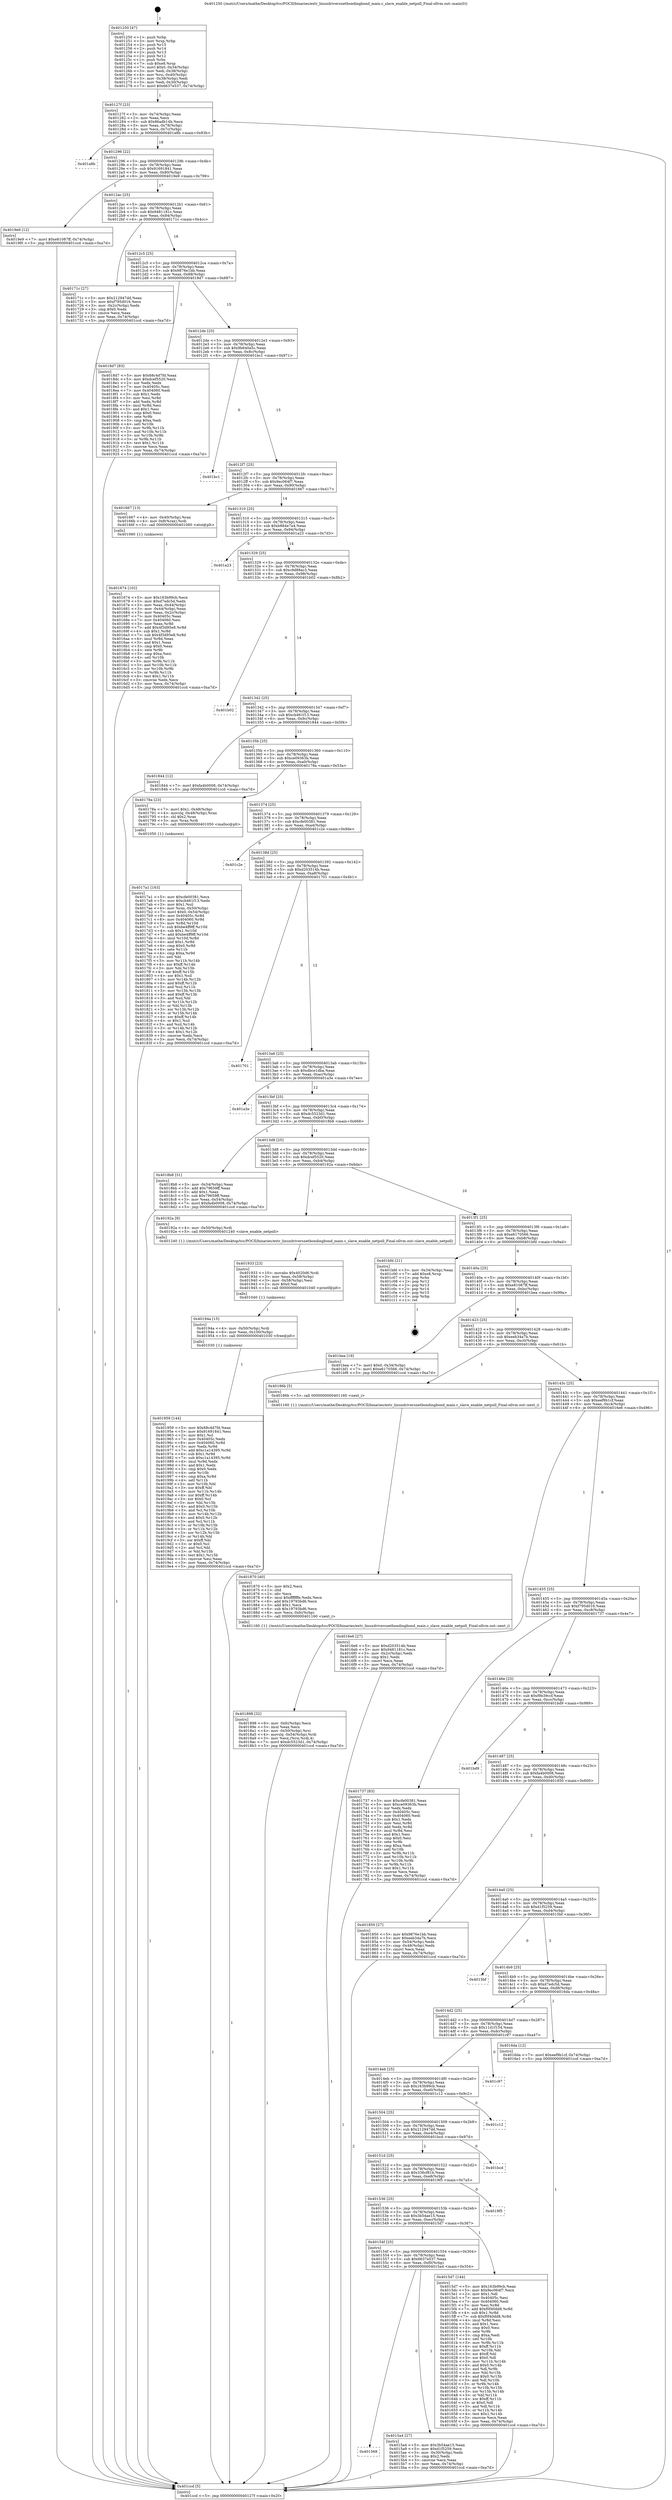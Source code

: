 digraph "0x401250" {
  label = "0x401250 (/mnt/c/Users/mathe/Desktop/tcc/POCII/binaries/extr_linuxdriversnetbondingbond_main.c_slave_enable_netpoll_Final-ollvm.out::main(0))"
  labelloc = "t"
  node[shape=record]

  Entry [label="",width=0.3,height=0.3,shape=circle,fillcolor=black,style=filled]
  "0x40127f" [label="{
     0x40127f [23]\l
     | [instrs]\l
     &nbsp;&nbsp;0x40127f \<+3\>: mov -0x74(%rbp),%eax\l
     &nbsp;&nbsp;0x401282 \<+2\>: mov %eax,%ecx\l
     &nbsp;&nbsp;0x401284 \<+6\>: sub $0x86adb14b,%ecx\l
     &nbsp;&nbsp;0x40128a \<+3\>: mov %eax,-0x78(%rbp)\l
     &nbsp;&nbsp;0x40128d \<+3\>: mov %ecx,-0x7c(%rbp)\l
     &nbsp;&nbsp;0x401290 \<+6\>: je 0000000000401a8b \<main+0x83b\>\l
  }"]
  "0x401a8b" [label="{
     0x401a8b\l
  }", style=dashed]
  "0x401296" [label="{
     0x401296 [22]\l
     | [instrs]\l
     &nbsp;&nbsp;0x401296 \<+5\>: jmp 000000000040129b \<main+0x4b\>\l
     &nbsp;&nbsp;0x40129b \<+3\>: mov -0x78(%rbp),%eax\l
     &nbsp;&nbsp;0x40129e \<+5\>: sub $0x91691841,%eax\l
     &nbsp;&nbsp;0x4012a3 \<+3\>: mov %eax,-0x80(%rbp)\l
     &nbsp;&nbsp;0x4012a6 \<+6\>: je 00000000004019e9 \<main+0x799\>\l
  }"]
  Exit [label="",width=0.3,height=0.3,shape=circle,fillcolor=black,style=filled,peripheries=2]
  "0x4019e9" [label="{
     0x4019e9 [12]\l
     | [instrs]\l
     &nbsp;&nbsp;0x4019e9 \<+7\>: movl $0xe81087ff,-0x74(%rbp)\l
     &nbsp;&nbsp;0x4019f0 \<+5\>: jmp 0000000000401ccd \<main+0xa7d\>\l
  }"]
  "0x4012ac" [label="{
     0x4012ac [25]\l
     | [instrs]\l
     &nbsp;&nbsp;0x4012ac \<+5\>: jmp 00000000004012b1 \<main+0x61\>\l
     &nbsp;&nbsp;0x4012b1 \<+3\>: mov -0x78(%rbp),%eax\l
     &nbsp;&nbsp;0x4012b4 \<+5\>: sub $0x9481181c,%eax\l
     &nbsp;&nbsp;0x4012b9 \<+6\>: mov %eax,-0x84(%rbp)\l
     &nbsp;&nbsp;0x4012bf \<+6\>: je 000000000040171c \<main+0x4cc\>\l
  }"]
  "0x401959" [label="{
     0x401959 [144]\l
     | [instrs]\l
     &nbsp;&nbsp;0x401959 \<+5\>: mov $0x68c4d7fd,%eax\l
     &nbsp;&nbsp;0x40195e \<+5\>: mov $0x91691841,%esi\l
     &nbsp;&nbsp;0x401963 \<+2\>: mov $0x1,%cl\l
     &nbsp;&nbsp;0x401965 \<+7\>: mov 0x40405c,%edx\l
     &nbsp;&nbsp;0x40196c \<+8\>: mov 0x404060,%r8d\l
     &nbsp;&nbsp;0x401974 \<+3\>: mov %edx,%r9d\l
     &nbsp;&nbsp;0x401977 \<+7\>: add $0xc1a14395,%r9d\l
     &nbsp;&nbsp;0x40197e \<+4\>: sub $0x1,%r9d\l
     &nbsp;&nbsp;0x401982 \<+7\>: sub $0xc1a14395,%r9d\l
     &nbsp;&nbsp;0x401989 \<+4\>: imul %r9d,%edx\l
     &nbsp;&nbsp;0x40198d \<+3\>: and $0x1,%edx\l
     &nbsp;&nbsp;0x401990 \<+3\>: cmp $0x0,%edx\l
     &nbsp;&nbsp;0x401993 \<+4\>: sete %r10b\l
     &nbsp;&nbsp;0x401997 \<+4\>: cmp $0xa,%r8d\l
     &nbsp;&nbsp;0x40199b \<+4\>: setl %r11b\l
     &nbsp;&nbsp;0x40199f \<+3\>: mov %r10b,%bl\l
     &nbsp;&nbsp;0x4019a2 \<+3\>: xor $0xff,%bl\l
     &nbsp;&nbsp;0x4019a5 \<+3\>: mov %r11b,%r14b\l
     &nbsp;&nbsp;0x4019a8 \<+4\>: xor $0xff,%r14b\l
     &nbsp;&nbsp;0x4019ac \<+3\>: xor $0x0,%cl\l
     &nbsp;&nbsp;0x4019af \<+3\>: mov %bl,%r15b\l
     &nbsp;&nbsp;0x4019b2 \<+4\>: and $0x0,%r15b\l
     &nbsp;&nbsp;0x4019b6 \<+3\>: and %cl,%r10b\l
     &nbsp;&nbsp;0x4019b9 \<+3\>: mov %r14b,%r12b\l
     &nbsp;&nbsp;0x4019bc \<+4\>: and $0x0,%r12b\l
     &nbsp;&nbsp;0x4019c0 \<+3\>: and %cl,%r11b\l
     &nbsp;&nbsp;0x4019c3 \<+3\>: or %r10b,%r15b\l
     &nbsp;&nbsp;0x4019c6 \<+3\>: or %r11b,%r12b\l
     &nbsp;&nbsp;0x4019c9 \<+3\>: xor %r12b,%r15b\l
     &nbsp;&nbsp;0x4019cc \<+3\>: or %r14b,%bl\l
     &nbsp;&nbsp;0x4019cf \<+3\>: xor $0xff,%bl\l
     &nbsp;&nbsp;0x4019d2 \<+3\>: or $0x0,%cl\l
     &nbsp;&nbsp;0x4019d5 \<+2\>: and %cl,%bl\l
     &nbsp;&nbsp;0x4019d7 \<+3\>: or %bl,%r15b\l
     &nbsp;&nbsp;0x4019da \<+4\>: test $0x1,%r15b\l
     &nbsp;&nbsp;0x4019de \<+3\>: cmovne %esi,%eax\l
     &nbsp;&nbsp;0x4019e1 \<+3\>: mov %eax,-0x74(%rbp)\l
     &nbsp;&nbsp;0x4019e4 \<+5\>: jmp 0000000000401ccd \<main+0xa7d\>\l
  }"]
  "0x40171c" [label="{
     0x40171c [27]\l
     | [instrs]\l
     &nbsp;&nbsp;0x40171c \<+5\>: mov $0x212947dd,%eax\l
     &nbsp;&nbsp;0x401721 \<+5\>: mov $0xf795d016,%ecx\l
     &nbsp;&nbsp;0x401726 \<+3\>: mov -0x2c(%rbp),%edx\l
     &nbsp;&nbsp;0x401729 \<+3\>: cmp $0x0,%edx\l
     &nbsp;&nbsp;0x40172c \<+3\>: cmove %ecx,%eax\l
     &nbsp;&nbsp;0x40172f \<+3\>: mov %eax,-0x74(%rbp)\l
     &nbsp;&nbsp;0x401732 \<+5\>: jmp 0000000000401ccd \<main+0xa7d\>\l
  }"]
  "0x4012c5" [label="{
     0x4012c5 [25]\l
     | [instrs]\l
     &nbsp;&nbsp;0x4012c5 \<+5\>: jmp 00000000004012ca \<main+0x7a\>\l
     &nbsp;&nbsp;0x4012ca \<+3\>: mov -0x78(%rbp),%eax\l
     &nbsp;&nbsp;0x4012cd \<+5\>: sub $0x9876e1bb,%eax\l
     &nbsp;&nbsp;0x4012d2 \<+6\>: mov %eax,-0x88(%rbp)\l
     &nbsp;&nbsp;0x4012d8 \<+6\>: je 00000000004018d7 \<main+0x687\>\l
  }"]
  "0x40194a" [label="{
     0x40194a [15]\l
     | [instrs]\l
     &nbsp;&nbsp;0x40194a \<+4\>: mov -0x50(%rbp),%rdi\l
     &nbsp;&nbsp;0x40194e \<+6\>: mov %eax,-0x100(%rbp)\l
     &nbsp;&nbsp;0x401954 \<+5\>: call 0000000000401030 \<free@plt\>\l
     | [calls]\l
     &nbsp;&nbsp;0x401030 \{1\} (unknown)\l
  }"]
  "0x4018d7" [label="{
     0x4018d7 [83]\l
     | [instrs]\l
     &nbsp;&nbsp;0x4018d7 \<+5\>: mov $0x68c4d7fd,%eax\l
     &nbsp;&nbsp;0x4018dc \<+5\>: mov $0xdcef5520,%ecx\l
     &nbsp;&nbsp;0x4018e1 \<+2\>: xor %edx,%edx\l
     &nbsp;&nbsp;0x4018e3 \<+7\>: mov 0x40405c,%esi\l
     &nbsp;&nbsp;0x4018ea \<+7\>: mov 0x404060,%edi\l
     &nbsp;&nbsp;0x4018f1 \<+3\>: sub $0x1,%edx\l
     &nbsp;&nbsp;0x4018f4 \<+3\>: mov %esi,%r8d\l
     &nbsp;&nbsp;0x4018f7 \<+3\>: add %edx,%r8d\l
     &nbsp;&nbsp;0x4018fa \<+4\>: imul %r8d,%esi\l
     &nbsp;&nbsp;0x4018fe \<+3\>: and $0x1,%esi\l
     &nbsp;&nbsp;0x401901 \<+3\>: cmp $0x0,%esi\l
     &nbsp;&nbsp;0x401904 \<+4\>: sete %r9b\l
     &nbsp;&nbsp;0x401908 \<+3\>: cmp $0xa,%edi\l
     &nbsp;&nbsp;0x40190b \<+4\>: setl %r10b\l
     &nbsp;&nbsp;0x40190f \<+3\>: mov %r9b,%r11b\l
     &nbsp;&nbsp;0x401912 \<+3\>: and %r10b,%r11b\l
     &nbsp;&nbsp;0x401915 \<+3\>: xor %r10b,%r9b\l
     &nbsp;&nbsp;0x401918 \<+3\>: or %r9b,%r11b\l
     &nbsp;&nbsp;0x40191b \<+4\>: test $0x1,%r11b\l
     &nbsp;&nbsp;0x40191f \<+3\>: cmovne %ecx,%eax\l
     &nbsp;&nbsp;0x401922 \<+3\>: mov %eax,-0x74(%rbp)\l
     &nbsp;&nbsp;0x401925 \<+5\>: jmp 0000000000401ccd \<main+0xa7d\>\l
  }"]
  "0x4012de" [label="{
     0x4012de [25]\l
     | [instrs]\l
     &nbsp;&nbsp;0x4012de \<+5\>: jmp 00000000004012e3 \<main+0x93\>\l
     &nbsp;&nbsp;0x4012e3 \<+3\>: mov -0x78(%rbp),%eax\l
     &nbsp;&nbsp;0x4012e6 \<+5\>: sub $0x9b640a5c,%eax\l
     &nbsp;&nbsp;0x4012eb \<+6\>: mov %eax,-0x8c(%rbp)\l
     &nbsp;&nbsp;0x4012f1 \<+6\>: je 0000000000401bc1 \<main+0x971\>\l
  }"]
  "0x401933" [label="{
     0x401933 [23]\l
     | [instrs]\l
     &nbsp;&nbsp;0x401933 \<+10\>: movabs $0x4020d6,%rdi\l
     &nbsp;&nbsp;0x40193d \<+3\>: mov %eax,-0x58(%rbp)\l
     &nbsp;&nbsp;0x401940 \<+3\>: mov -0x58(%rbp),%esi\l
     &nbsp;&nbsp;0x401943 \<+2\>: mov $0x0,%al\l
     &nbsp;&nbsp;0x401945 \<+5\>: call 0000000000401040 \<printf@plt\>\l
     | [calls]\l
     &nbsp;&nbsp;0x401040 \{1\} (unknown)\l
  }"]
  "0x401bc1" [label="{
     0x401bc1\l
  }", style=dashed]
  "0x4012f7" [label="{
     0x4012f7 [25]\l
     | [instrs]\l
     &nbsp;&nbsp;0x4012f7 \<+5\>: jmp 00000000004012fc \<main+0xac\>\l
     &nbsp;&nbsp;0x4012fc \<+3\>: mov -0x78(%rbp),%eax\l
     &nbsp;&nbsp;0x4012ff \<+5\>: sub $0x9ec064f7,%eax\l
     &nbsp;&nbsp;0x401304 \<+6\>: mov %eax,-0x90(%rbp)\l
     &nbsp;&nbsp;0x40130a \<+6\>: je 0000000000401667 \<main+0x417\>\l
  }"]
  "0x401898" [label="{
     0x401898 [32]\l
     | [instrs]\l
     &nbsp;&nbsp;0x401898 \<+6\>: mov -0xfc(%rbp),%ecx\l
     &nbsp;&nbsp;0x40189e \<+3\>: imul %eax,%ecx\l
     &nbsp;&nbsp;0x4018a1 \<+4\>: mov -0x50(%rbp),%rsi\l
     &nbsp;&nbsp;0x4018a5 \<+4\>: movslq -0x54(%rbp),%rdi\l
     &nbsp;&nbsp;0x4018a9 \<+3\>: mov %ecx,(%rsi,%rdi,4)\l
     &nbsp;&nbsp;0x4018ac \<+7\>: movl $0xdc5523d1,-0x74(%rbp)\l
     &nbsp;&nbsp;0x4018b3 \<+5\>: jmp 0000000000401ccd \<main+0xa7d\>\l
  }"]
  "0x401667" [label="{
     0x401667 [13]\l
     | [instrs]\l
     &nbsp;&nbsp;0x401667 \<+4\>: mov -0x40(%rbp),%rax\l
     &nbsp;&nbsp;0x40166b \<+4\>: mov 0x8(%rax),%rdi\l
     &nbsp;&nbsp;0x40166f \<+5\>: call 0000000000401060 \<atoi@plt\>\l
     | [calls]\l
     &nbsp;&nbsp;0x401060 \{1\} (unknown)\l
  }"]
  "0x401310" [label="{
     0x401310 [25]\l
     | [instrs]\l
     &nbsp;&nbsp;0x401310 \<+5\>: jmp 0000000000401315 \<main+0xc5\>\l
     &nbsp;&nbsp;0x401315 \<+3\>: mov -0x78(%rbp),%eax\l
     &nbsp;&nbsp;0x401318 \<+5\>: sub $0xb884e7a4,%eax\l
     &nbsp;&nbsp;0x40131d \<+6\>: mov %eax,-0x94(%rbp)\l
     &nbsp;&nbsp;0x401323 \<+6\>: je 0000000000401a23 \<main+0x7d3\>\l
  }"]
  "0x401870" [label="{
     0x401870 [40]\l
     | [instrs]\l
     &nbsp;&nbsp;0x401870 \<+5\>: mov $0x2,%ecx\l
     &nbsp;&nbsp;0x401875 \<+1\>: cltd\l
     &nbsp;&nbsp;0x401876 \<+2\>: idiv %ecx\l
     &nbsp;&nbsp;0x401878 \<+6\>: imul $0xfffffffe,%edx,%ecx\l
     &nbsp;&nbsp;0x40187e \<+6\>: add $0x19793bd6,%ecx\l
     &nbsp;&nbsp;0x401884 \<+3\>: add $0x1,%ecx\l
     &nbsp;&nbsp;0x401887 \<+6\>: sub $0x19793bd6,%ecx\l
     &nbsp;&nbsp;0x40188d \<+6\>: mov %ecx,-0xfc(%rbp)\l
     &nbsp;&nbsp;0x401893 \<+5\>: call 0000000000401160 \<next_i\>\l
     | [calls]\l
     &nbsp;&nbsp;0x401160 \{1\} (/mnt/c/Users/mathe/Desktop/tcc/POCII/binaries/extr_linuxdriversnetbondingbond_main.c_slave_enable_netpoll_Final-ollvm.out::next_i)\l
  }"]
  "0x401a23" [label="{
     0x401a23\l
  }", style=dashed]
  "0x401329" [label="{
     0x401329 [25]\l
     | [instrs]\l
     &nbsp;&nbsp;0x401329 \<+5\>: jmp 000000000040132e \<main+0xde\>\l
     &nbsp;&nbsp;0x40132e \<+3\>: mov -0x78(%rbp),%eax\l
     &nbsp;&nbsp;0x401331 \<+5\>: sub $0xc9d88ac3,%eax\l
     &nbsp;&nbsp;0x401336 \<+6\>: mov %eax,-0x98(%rbp)\l
     &nbsp;&nbsp;0x40133c \<+6\>: je 0000000000401b02 \<main+0x8b2\>\l
  }"]
  "0x4017a1" [label="{
     0x4017a1 [163]\l
     | [instrs]\l
     &nbsp;&nbsp;0x4017a1 \<+5\>: mov $0xcfe00381,%ecx\l
     &nbsp;&nbsp;0x4017a6 \<+5\>: mov $0xcb461f13,%edx\l
     &nbsp;&nbsp;0x4017ab \<+3\>: mov $0x1,%sil\l
     &nbsp;&nbsp;0x4017ae \<+4\>: mov %rax,-0x50(%rbp)\l
     &nbsp;&nbsp;0x4017b2 \<+7\>: movl $0x0,-0x54(%rbp)\l
     &nbsp;&nbsp;0x4017b9 \<+8\>: mov 0x40405c,%r8d\l
     &nbsp;&nbsp;0x4017c1 \<+8\>: mov 0x404060,%r9d\l
     &nbsp;&nbsp;0x4017c9 \<+3\>: mov %r8d,%r10d\l
     &nbsp;&nbsp;0x4017cc \<+7\>: sub $0xbe4ff9ff,%r10d\l
     &nbsp;&nbsp;0x4017d3 \<+4\>: sub $0x1,%r10d\l
     &nbsp;&nbsp;0x4017d7 \<+7\>: add $0xbe4ff9ff,%r10d\l
     &nbsp;&nbsp;0x4017de \<+4\>: imul %r10d,%r8d\l
     &nbsp;&nbsp;0x4017e2 \<+4\>: and $0x1,%r8d\l
     &nbsp;&nbsp;0x4017e6 \<+4\>: cmp $0x0,%r8d\l
     &nbsp;&nbsp;0x4017ea \<+4\>: sete %r11b\l
     &nbsp;&nbsp;0x4017ee \<+4\>: cmp $0xa,%r9d\l
     &nbsp;&nbsp;0x4017f2 \<+3\>: setl %bl\l
     &nbsp;&nbsp;0x4017f5 \<+3\>: mov %r11b,%r14b\l
     &nbsp;&nbsp;0x4017f8 \<+4\>: xor $0xff,%r14b\l
     &nbsp;&nbsp;0x4017fc \<+3\>: mov %bl,%r15b\l
     &nbsp;&nbsp;0x4017ff \<+4\>: xor $0xff,%r15b\l
     &nbsp;&nbsp;0x401803 \<+4\>: xor $0x1,%sil\l
     &nbsp;&nbsp;0x401807 \<+3\>: mov %r14b,%r12b\l
     &nbsp;&nbsp;0x40180a \<+4\>: and $0xff,%r12b\l
     &nbsp;&nbsp;0x40180e \<+3\>: and %sil,%r11b\l
     &nbsp;&nbsp;0x401811 \<+3\>: mov %r15b,%r13b\l
     &nbsp;&nbsp;0x401814 \<+4\>: and $0xff,%r13b\l
     &nbsp;&nbsp;0x401818 \<+3\>: and %sil,%bl\l
     &nbsp;&nbsp;0x40181b \<+3\>: or %r11b,%r12b\l
     &nbsp;&nbsp;0x40181e \<+3\>: or %bl,%r13b\l
     &nbsp;&nbsp;0x401821 \<+3\>: xor %r13b,%r12b\l
     &nbsp;&nbsp;0x401824 \<+3\>: or %r15b,%r14b\l
     &nbsp;&nbsp;0x401827 \<+4\>: xor $0xff,%r14b\l
     &nbsp;&nbsp;0x40182b \<+4\>: or $0x1,%sil\l
     &nbsp;&nbsp;0x40182f \<+3\>: and %sil,%r14b\l
     &nbsp;&nbsp;0x401832 \<+3\>: or %r14b,%r12b\l
     &nbsp;&nbsp;0x401835 \<+4\>: test $0x1,%r12b\l
     &nbsp;&nbsp;0x401839 \<+3\>: cmovne %edx,%ecx\l
     &nbsp;&nbsp;0x40183c \<+3\>: mov %ecx,-0x74(%rbp)\l
     &nbsp;&nbsp;0x40183f \<+5\>: jmp 0000000000401ccd \<main+0xa7d\>\l
  }"]
  "0x401b02" [label="{
     0x401b02\l
  }", style=dashed]
  "0x401342" [label="{
     0x401342 [25]\l
     | [instrs]\l
     &nbsp;&nbsp;0x401342 \<+5\>: jmp 0000000000401347 \<main+0xf7\>\l
     &nbsp;&nbsp;0x401347 \<+3\>: mov -0x78(%rbp),%eax\l
     &nbsp;&nbsp;0x40134a \<+5\>: sub $0xcb461f13,%eax\l
     &nbsp;&nbsp;0x40134f \<+6\>: mov %eax,-0x9c(%rbp)\l
     &nbsp;&nbsp;0x401355 \<+6\>: je 0000000000401844 \<main+0x5f4\>\l
  }"]
  "0x401674" [label="{
     0x401674 [102]\l
     | [instrs]\l
     &nbsp;&nbsp;0x401674 \<+5\>: mov $0x163b99cb,%ecx\l
     &nbsp;&nbsp;0x401679 \<+5\>: mov $0xd7edc5d,%edx\l
     &nbsp;&nbsp;0x40167e \<+3\>: mov %eax,-0x44(%rbp)\l
     &nbsp;&nbsp;0x401681 \<+3\>: mov -0x44(%rbp),%eax\l
     &nbsp;&nbsp;0x401684 \<+3\>: mov %eax,-0x2c(%rbp)\l
     &nbsp;&nbsp;0x401687 \<+7\>: mov 0x40405c,%eax\l
     &nbsp;&nbsp;0x40168e \<+7\>: mov 0x404060,%esi\l
     &nbsp;&nbsp;0x401695 \<+3\>: mov %eax,%r8d\l
     &nbsp;&nbsp;0x401698 \<+7\>: add $0x4f3d95e8,%r8d\l
     &nbsp;&nbsp;0x40169f \<+4\>: sub $0x1,%r8d\l
     &nbsp;&nbsp;0x4016a3 \<+7\>: sub $0x4f3d95e8,%r8d\l
     &nbsp;&nbsp;0x4016aa \<+4\>: imul %r8d,%eax\l
     &nbsp;&nbsp;0x4016ae \<+3\>: and $0x1,%eax\l
     &nbsp;&nbsp;0x4016b1 \<+3\>: cmp $0x0,%eax\l
     &nbsp;&nbsp;0x4016b4 \<+4\>: sete %r9b\l
     &nbsp;&nbsp;0x4016b8 \<+3\>: cmp $0xa,%esi\l
     &nbsp;&nbsp;0x4016bb \<+4\>: setl %r10b\l
     &nbsp;&nbsp;0x4016bf \<+3\>: mov %r9b,%r11b\l
     &nbsp;&nbsp;0x4016c2 \<+3\>: and %r10b,%r11b\l
     &nbsp;&nbsp;0x4016c5 \<+3\>: xor %r10b,%r9b\l
     &nbsp;&nbsp;0x4016c8 \<+3\>: or %r9b,%r11b\l
     &nbsp;&nbsp;0x4016cb \<+4\>: test $0x1,%r11b\l
     &nbsp;&nbsp;0x4016cf \<+3\>: cmovne %edx,%ecx\l
     &nbsp;&nbsp;0x4016d2 \<+3\>: mov %ecx,-0x74(%rbp)\l
     &nbsp;&nbsp;0x4016d5 \<+5\>: jmp 0000000000401ccd \<main+0xa7d\>\l
  }"]
  "0x401844" [label="{
     0x401844 [12]\l
     | [instrs]\l
     &nbsp;&nbsp;0x401844 \<+7\>: movl $0xfa4b0008,-0x74(%rbp)\l
     &nbsp;&nbsp;0x40184b \<+5\>: jmp 0000000000401ccd \<main+0xa7d\>\l
  }"]
  "0x40135b" [label="{
     0x40135b [25]\l
     | [instrs]\l
     &nbsp;&nbsp;0x40135b \<+5\>: jmp 0000000000401360 \<main+0x110\>\l
     &nbsp;&nbsp;0x401360 \<+3\>: mov -0x78(%rbp),%eax\l
     &nbsp;&nbsp;0x401363 \<+5\>: sub $0xce09363b,%eax\l
     &nbsp;&nbsp;0x401368 \<+6\>: mov %eax,-0xa0(%rbp)\l
     &nbsp;&nbsp;0x40136e \<+6\>: je 000000000040178a \<main+0x53a\>\l
  }"]
  "0x401250" [label="{
     0x401250 [47]\l
     | [instrs]\l
     &nbsp;&nbsp;0x401250 \<+1\>: push %rbp\l
     &nbsp;&nbsp;0x401251 \<+3\>: mov %rsp,%rbp\l
     &nbsp;&nbsp;0x401254 \<+2\>: push %r15\l
     &nbsp;&nbsp;0x401256 \<+2\>: push %r14\l
     &nbsp;&nbsp;0x401258 \<+2\>: push %r13\l
     &nbsp;&nbsp;0x40125a \<+2\>: push %r12\l
     &nbsp;&nbsp;0x40125c \<+1\>: push %rbx\l
     &nbsp;&nbsp;0x40125d \<+7\>: sub $0xe8,%rsp\l
     &nbsp;&nbsp;0x401264 \<+7\>: movl $0x0,-0x34(%rbp)\l
     &nbsp;&nbsp;0x40126b \<+3\>: mov %edi,-0x38(%rbp)\l
     &nbsp;&nbsp;0x40126e \<+4\>: mov %rsi,-0x40(%rbp)\l
     &nbsp;&nbsp;0x401272 \<+3\>: mov -0x38(%rbp),%edi\l
     &nbsp;&nbsp;0x401275 \<+3\>: mov %edi,-0x30(%rbp)\l
     &nbsp;&nbsp;0x401278 \<+7\>: movl $0x6637e537,-0x74(%rbp)\l
  }"]
  "0x40178a" [label="{
     0x40178a [23]\l
     | [instrs]\l
     &nbsp;&nbsp;0x40178a \<+7\>: movl $0x1,-0x48(%rbp)\l
     &nbsp;&nbsp;0x401791 \<+4\>: movslq -0x48(%rbp),%rax\l
     &nbsp;&nbsp;0x401795 \<+4\>: shl $0x2,%rax\l
     &nbsp;&nbsp;0x401799 \<+3\>: mov %rax,%rdi\l
     &nbsp;&nbsp;0x40179c \<+5\>: call 0000000000401050 \<malloc@plt\>\l
     | [calls]\l
     &nbsp;&nbsp;0x401050 \{1\} (unknown)\l
  }"]
  "0x401374" [label="{
     0x401374 [25]\l
     | [instrs]\l
     &nbsp;&nbsp;0x401374 \<+5\>: jmp 0000000000401379 \<main+0x129\>\l
     &nbsp;&nbsp;0x401379 \<+3\>: mov -0x78(%rbp),%eax\l
     &nbsp;&nbsp;0x40137c \<+5\>: sub $0xcfe00381,%eax\l
     &nbsp;&nbsp;0x401381 \<+6\>: mov %eax,-0xa4(%rbp)\l
     &nbsp;&nbsp;0x401387 \<+6\>: je 0000000000401c2e \<main+0x9de\>\l
  }"]
  "0x401ccd" [label="{
     0x401ccd [5]\l
     | [instrs]\l
     &nbsp;&nbsp;0x401ccd \<+5\>: jmp 000000000040127f \<main+0x2f\>\l
  }"]
  "0x401c2e" [label="{
     0x401c2e\l
  }", style=dashed]
  "0x40138d" [label="{
     0x40138d [25]\l
     | [instrs]\l
     &nbsp;&nbsp;0x40138d \<+5\>: jmp 0000000000401392 \<main+0x142\>\l
     &nbsp;&nbsp;0x401392 \<+3\>: mov -0x78(%rbp),%eax\l
     &nbsp;&nbsp;0x401395 \<+5\>: sub $0xd203514b,%eax\l
     &nbsp;&nbsp;0x40139a \<+6\>: mov %eax,-0xa8(%rbp)\l
     &nbsp;&nbsp;0x4013a0 \<+6\>: je 0000000000401701 \<main+0x4b1\>\l
  }"]
  "0x401568" [label="{
     0x401568\l
  }", style=dashed]
  "0x401701" [label="{
     0x401701\l
  }", style=dashed]
  "0x4013a6" [label="{
     0x4013a6 [25]\l
     | [instrs]\l
     &nbsp;&nbsp;0x4013a6 \<+5\>: jmp 00000000004013ab \<main+0x15b\>\l
     &nbsp;&nbsp;0x4013ab \<+3\>: mov -0x78(%rbp),%eax\l
     &nbsp;&nbsp;0x4013ae \<+5\>: sub $0xdbce1dba,%eax\l
     &nbsp;&nbsp;0x4013b3 \<+6\>: mov %eax,-0xac(%rbp)\l
     &nbsp;&nbsp;0x4013b9 \<+6\>: je 0000000000401a3e \<main+0x7ee\>\l
  }"]
  "0x4015a4" [label="{
     0x4015a4 [27]\l
     | [instrs]\l
     &nbsp;&nbsp;0x4015a4 \<+5\>: mov $0x3b54ae15,%eax\l
     &nbsp;&nbsp;0x4015a9 \<+5\>: mov $0xd1f5259,%ecx\l
     &nbsp;&nbsp;0x4015ae \<+3\>: mov -0x30(%rbp),%edx\l
     &nbsp;&nbsp;0x4015b1 \<+3\>: cmp $0x2,%edx\l
     &nbsp;&nbsp;0x4015b4 \<+3\>: cmovne %ecx,%eax\l
     &nbsp;&nbsp;0x4015b7 \<+3\>: mov %eax,-0x74(%rbp)\l
     &nbsp;&nbsp;0x4015ba \<+5\>: jmp 0000000000401ccd \<main+0xa7d\>\l
  }"]
  "0x401a3e" [label="{
     0x401a3e\l
  }", style=dashed]
  "0x4013bf" [label="{
     0x4013bf [25]\l
     | [instrs]\l
     &nbsp;&nbsp;0x4013bf \<+5\>: jmp 00000000004013c4 \<main+0x174\>\l
     &nbsp;&nbsp;0x4013c4 \<+3\>: mov -0x78(%rbp),%eax\l
     &nbsp;&nbsp;0x4013c7 \<+5\>: sub $0xdc5523d1,%eax\l
     &nbsp;&nbsp;0x4013cc \<+6\>: mov %eax,-0xb0(%rbp)\l
     &nbsp;&nbsp;0x4013d2 \<+6\>: je 00000000004018b8 \<main+0x668\>\l
  }"]
  "0x40154f" [label="{
     0x40154f [25]\l
     | [instrs]\l
     &nbsp;&nbsp;0x40154f \<+5\>: jmp 0000000000401554 \<main+0x304\>\l
     &nbsp;&nbsp;0x401554 \<+3\>: mov -0x78(%rbp),%eax\l
     &nbsp;&nbsp;0x401557 \<+5\>: sub $0x6637e537,%eax\l
     &nbsp;&nbsp;0x40155c \<+6\>: mov %eax,-0xf0(%rbp)\l
     &nbsp;&nbsp;0x401562 \<+6\>: je 00000000004015a4 \<main+0x354\>\l
  }"]
  "0x4018b8" [label="{
     0x4018b8 [31]\l
     | [instrs]\l
     &nbsp;&nbsp;0x4018b8 \<+3\>: mov -0x54(%rbp),%eax\l
     &nbsp;&nbsp;0x4018bb \<+5\>: add $0x79659ff,%eax\l
     &nbsp;&nbsp;0x4018c0 \<+3\>: add $0x1,%eax\l
     &nbsp;&nbsp;0x4018c3 \<+5\>: sub $0x79659ff,%eax\l
     &nbsp;&nbsp;0x4018c8 \<+3\>: mov %eax,-0x54(%rbp)\l
     &nbsp;&nbsp;0x4018cb \<+7\>: movl $0xfa4b0008,-0x74(%rbp)\l
     &nbsp;&nbsp;0x4018d2 \<+5\>: jmp 0000000000401ccd \<main+0xa7d\>\l
  }"]
  "0x4013d8" [label="{
     0x4013d8 [25]\l
     | [instrs]\l
     &nbsp;&nbsp;0x4013d8 \<+5\>: jmp 00000000004013dd \<main+0x18d\>\l
     &nbsp;&nbsp;0x4013dd \<+3\>: mov -0x78(%rbp),%eax\l
     &nbsp;&nbsp;0x4013e0 \<+5\>: sub $0xdcef5520,%eax\l
     &nbsp;&nbsp;0x4013e5 \<+6\>: mov %eax,-0xb4(%rbp)\l
     &nbsp;&nbsp;0x4013eb \<+6\>: je 000000000040192a \<main+0x6da\>\l
  }"]
  "0x4015d7" [label="{
     0x4015d7 [144]\l
     | [instrs]\l
     &nbsp;&nbsp;0x4015d7 \<+5\>: mov $0x163b99cb,%eax\l
     &nbsp;&nbsp;0x4015dc \<+5\>: mov $0x9ec064f7,%ecx\l
     &nbsp;&nbsp;0x4015e1 \<+2\>: mov $0x1,%dl\l
     &nbsp;&nbsp;0x4015e3 \<+7\>: mov 0x40405c,%esi\l
     &nbsp;&nbsp;0x4015ea \<+7\>: mov 0x404060,%edi\l
     &nbsp;&nbsp;0x4015f1 \<+3\>: mov %esi,%r8d\l
     &nbsp;&nbsp;0x4015f4 \<+7\>: add $0xf0f40dd8,%r8d\l
     &nbsp;&nbsp;0x4015fb \<+4\>: sub $0x1,%r8d\l
     &nbsp;&nbsp;0x4015ff \<+7\>: sub $0xf0f40dd8,%r8d\l
     &nbsp;&nbsp;0x401606 \<+4\>: imul %r8d,%esi\l
     &nbsp;&nbsp;0x40160a \<+3\>: and $0x1,%esi\l
     &nbsp;&nbsp;0x40160d \<+3\>: cmp $0x0,%esi\l
     &nbsp;&nbsp;0x401610 \<+4\>: sete %r9b\l
     &nbsp;&nbsp;0x401614 \<+3\>: cmp $0xa,%edi\l
     &nbsp;&nbsp;0x401617 \<+4\>: setl %r10b\l
     &nbsp;&nbsp;0x40161b \<+3\>: mov %r9b,%r11b\l
     &nbsp;&nbsp;0x40161e \<+4\>: xor $0xff,%r11b\l
     &nbsp;&nbsp;0x401622 \<+3\>: mov %r10b,%bl\l
     &nbsp;&nbsp;0x401625 \<+3\>: xor $0xff,%bl\l
     &nbsp;&nbsp;0x401628 \<+3\>: xor $0x0,%dl\l
     &nbsp;&nbsp;0x40162b \<+3\>: mov %r11b,%r14b\l
     &nbsp;&nbsp;0x40162e \<+4\>: and $0x0,%r14b\l
     &nbsp;&nbsp;0x401632 \<+3\>: and %dl,%r9b\l
     &nbsp;&nbsp;0x401635 \<+3\>: mov %bl,%r15b\l
     &nbsp;&nbsp;0x401638 \<+4\>: and $0x0,%r15b\l
     &nbsp;&nbsp;0x40163c \<+3\>: and %dl,%r10b\l
     &nbsp;&nbsp;0x40163f \<+3\>: or %r9b,%r14b\l
     &nbsp;&nbsp;0x401642 \<+3\>: or %r10b,%r15b\l
     &nbsp;&nbsp;0x401645 \<+3\>: xor %r15b,%r14b\l
     &nbsp;&nbsp;0x401648 \<+3\>: or %bl,%r11b\l
     &nbsp;&nbsp;0x40164b \<+4\>: xor $0xff,%r11b\l
     &nbsp;&nbsp;0x40164f \<+3\>: or $0x0,%dl\l
     &nbsp;&nbsp;0x401652 \<+3\>: and %dl,%r11b\l
     &nbsp;&nbsp;0x401655 \<+3\>: or %r11b,%r14b\l
     &nbsp;&nbsp;0x401658 \<+4\>: test $0x1,%r14b\l
     &nbsp;&nbsp;0x40165c \<+3\>: cmovne %ecx,%eax\l
     &nbsp;&nbsp;0x40165f \<+3\>: mov %eax,-0x74(%rbp)\l
     &nbsp;&nbsp;0x401662 \<+5\>: jmp 0000000000401ccd \<main+0xa7d\>\l
  }"]
  "0x40192a" [label="{
     0x40192a [9]\l
     | [instrs]\l
     &nbsp;&nbsp;0x40192a \<+4\>: mov -0x50(%rbp),%rdi\l
     &nbsp;&nbsp;0x40192e \<+5\>: call 0000000000401240 \<slave_enable_netpoll\>\l
     | [calls]\l
     &nbsp;&nbsp;0x401240 \{1\} (/mnt/c/Users/mathe/Desktop/tcc/POCII/binaries/extr_linuxdriversnetbondingbond_main.c_slave_enable_netpoll_Final-ollvm.out::slave_enable_netpoll)\l
  }"]
  "0x4013f1" [label="{
     0x4013f1 [25]\l
     | [instrs]\l
     &nbsp;&nbsp;0x4013f1 \<+5\>: jmp 00000000004013f6 \<main+0x1a6\>\l
     &nbsp;&nbsp;0x4013f6 \<+3\>: mov -0x78(%rbp),%eax\l
     &nbsp;&nbsp;0x4013f9 \<+5\>: sub $0xe6170566,%eax\l
     &nbsp;&nbsp;0x4013fe \<+6\>: mov %eax,-0xb8(%rbp)\l
     &nbsp;&nbsp;0x401404 \<+6\>: je 0000000000401bfd \<main+0x9ad\>\l
  }"]
  "0x401536" [label="{
     0x401536 [25]\l
     | [instrs]\l
     &nbsp;&nbsp;0x401536 \<+5\>: jmp 000000000040153b \<main+0x2eb\>\l
     &nbsp;&nbsp;0x40153b \<+3\>: mov -0x78(%rbp),%eax\l
     &nbsp;&nbsp;0x40153e \<+5\>: sub $0x3b54ae15,%eax\l
     &nbsp;&nbsp;0x401543 \<+6\>: mov %eax,-0xec(%rbp)\l
     &nbsp;&nbsp;0x401549 \<+6\>: je 00000000004015d7 \<main+0x387\>\l
  }"]
  "0x401bfd" [label="{
     0x401bfd [21]\l
     | [instrs]\l
     &nbsp;&nbsp;0x401bfd \<+3\>: mov -0x34(%rbp),%eax\l
     &nbsp;&nbsp;0x401c00 \<+7\>: add $0xe8,%rsp\l
     &nbsp;&nbsp;0x401c07 \<+1\>: pop %rbx\l
     &nbsp;&nbsp;0x401c08 \<+2\>: pop %r12\l
     &nbsp;&nbsp;0x401c0a \<+2\>: pop %r13\l
     &nbsp;&nbsp;0x401c0c \<+2\>: pop %r14\l
     &nbsp;&nbsp;0x401c0e \<+2\>: pop %r15\l
     &nbsp;&nbsp;0x401c10 \<+1\>: pop %rbp\l
     &nbsp;&nbsp;0x401c11 \<+1\>: ret\l
  }"]
  "0x40140a" [label="{
     0x40140a [25]\l
     | [instrs]\l
     &nbsp;&nbsp;0x40140a \<+5\>: jmp 000000000040140f \<main+0x1bf\>\l
     &nbsp;&nbsp;0x40140f \<+3\>: mov -0x78(%rbp),%eax\l
     &nbsp;&nbsp;0x401412 \<+5\>: sub $0xe81087ff,%eax\l
     &nbsp;&nbsp;0x401417 \<+6\>: mov %eax,-0xbc(%rbp)\l
     &nbsp;&nbsp;0x40141d \<+6\>: je 0000000000401bea \<main+0x99a\>\l
  }"]
  "0x4019f5" [label="{
     0x4019f5\l
  }", style=dashed]
  "0x401bea" [label="{
     0x401bea [19]\l
     | [instrs]\l
     &nbsp;&nbsp;0x401bea \<+7\>: movl $0x0,-0x34(%rbp)\l
     &nbsp;&nbsp;0x401bf1 \<+7\>: movl $0xe6170566,-0x74(%rbp)\l
     &nbsp;&nbsp;0x401bf8 \<+5\>: jmp 0000000000401ccd \<main+0xa7d\>\l
  }"]
  "0x401423" [label="{
     0x401423 [25]\l
     | [instrs]\l
     &nbsp;&nbsp;0x401423 \<+5\>: jmp 0000000000401428 \<main+0x1d8\>\l
     &nbsp;&nbsp;0x401428 \<+3\>: mov -0x78(%rbp),%eax\l
     &nbsp;&nbsp;0x40142b \<+5\>: sub $0xeeb34a7b,%eax\l
     &nbsp;&nbsp;0x401430 \<+6\>: mov %eax,-0xc0(%rbp)\l
     &nbsp;&nbsp;0x401436 \<+6\>: je 000000000040186b \<main+0x61b\>\l
  }"]
  "0x40151d" [label="{
     0x40151d [25]\l
     | [instrs]\l
     &nbsp;&nbsp;0x40151d \<+5\>: jmp 0000000000401522 \<main+0x2d2\>\l
     &nbsp;&nbsp;0x401522 \<+3\>: mov -0x78(%rbp),%eax\l
     &nbsp;&nbsp;0x401525 \<+5\>: sub $0x336cf81b,%eax\l
     &nbsp;&nbsp;0x40152a \<+6\>: mov %eax,-0xe8(%rbp)\l
     &nbsp;&nbsp;0x401530 \<+6\>: je 00000000004019f5 \<main+0x7a5\>\l
  }"]
  "0x40186b" [label="{
     0x40186b [5]\l
     | [instrs]\l
     &nbsp;&nbsp;0x40186b \<+5\>: call 0000000000401160 \<next_i\>\l
     | [calls]\l
     &nbsp;&nbsp;0x401160 \{1\} (/mnt/c/Users/mathe/Desktop/tcc/POCII/binaries/extr_linuxdriversnetbondingbond_main.c_slave_enable_netpoll_Final-ollvm.out::next_i)\l
  }"]
  "0x40143c" [label="{
     0x40143c [25]\l
     | [instrs]\l
     &nbsp;&nbsp;0x40143c \<+5\>: jmp 0000000000401441 \<main+0x1f1\>\l
     &nbsp;&nbsp;0x401441 \<+3\>: mov -0x78(%rbp),%eax\l
     &nbsp;&nbsp;0x401444 \<+5\>: sub $0xeef9b1cf,%eax\l
     &nbsp;&nbsp;0x401449 \<+6\>: mov %eax,-0xc4(%rbp)\l
     &nbsp;&nbsp;0x40144f \<+6\>: je 00000000004016e6 \<main+0x496\>\l
  }"]
  "0x401bcd" [label="{
     0x401bcd\l
  }", style=dashed]
  "0x4016e6" [label="{
     0x4016e6 [27]\l
     | [instrs]\l
     &nbsp;&nbsp;0x4016e6 \<+5\>: mov $0xd203514b,%eax\l
     &nbsp;&nbsp;0x4016eb \<+5\>: mov $0x9481181c,%ecx\l
     &nbsp;&nbsp;0x4016f0 \<+3\>: mov -0x2c(%rbp),%edx\l
     &nbsp;&nbsp;0x4016f3 \<+3\>: cmp $0x1,%edx\l
     &nbsp;&nbsp;0x4016f6 \<+3\>: cmovl %ecx,%eax\l
     &nbsp;&nbsp;0x4016f9 \<+3\>: mov %eax,-0x74(%rbp)\l
     &nbsp;&nbsp;0x4016fc \<+5\>: jmp 0000000000401ccd \<main+0xa7d\>\l
  }"]
  "0x401455" [label="{
     0x401455 [25]\l
     | [instrs]\l
     &nbsp;&nbsp;0x401455 \<+5\>: jmp 000000000040145a \<main+0x20a\>\l
     &nbsp;&nbsp;0x40145a \<+3\>: mov -0x78(%rbp),%eax\l
     &nbsp;&nbsp;0x40145d \<+5\>: sub $0xf795d016,%eax\l
     &nbsp;&nbsp;0x401462 \<+6\>: mov %eax,-0xc8(%rbp)\l
     &nbsp;&nbsp;0x401468 \<+6\>: je 0000000000401737 \<main+0x4e7\>\l
  }"]
  "0x401504" [label="{
     0x401504 [25]\l
     | [instrs]\l
     &nbsp;&nbsp;0x401504 \<+5\>: jmp 0000000000401509 \<main+0x2b9\>\l
     &nbsp;&nbsp;0x401509 \<+3\>: mov -0x78(%rbp),%eax\l
     &nbsp;&nbsp;0x40150c \<+5\>: sub $0x212947dd,%eax\l
     &nbsp;&nbsp;0x401511 \<+6\>: mov %eax,-0xe4(%rbp)\l
     &nbsp;&nbsp;0x401517 \<+6\>: je 0000000000401bcd \<main+0x97d\>\l
  }"]
  "0x401737" [label="{
     0x401737 [83]\l
     | [instrs]\l
     &nbsp;&nbsp;0x401737 \<+5\>: mov $0xcfe00381,%eax\l
     &nbsp;&nbsp;0x40173c \<+5\>: mov $0xce09363b,%ecx\l
     &nbsp;&nbsp;0x401741 \<+2\>: xor %edx,%edx\l
     &nbsp;&nbsp;0x401743 \<+7\>: mov 0x40405c,%esi\l
     &nbsp;&nbsp;0x40174a \<+7\>: mov 0x404060,%edi\l
     &nbsp;&nbsp;0x401751 \<+3\>: sub $0x1,%edx\l
     &nbsp;&nbsp;0x401754 \<+3\>: mov %esi,%r8d\l
     &nbsp;&nbsp;0x401757 \<+3\>: add %edx,%r8d\l
     &nbsp;&nbsp;0x40175a \<+4\>: imul %r8d,%esi\l
     &nbsp;&nbsp;0x40175e \<+3\>: and $0x1,%esi\l
     &nbsp;&nbsp;0x401761 \<+3\>: cmp $0x0,%esi\l
     &nbsp;&nbsp;0x401764 \<+4\>: sete %r9b\l
     &nbsp;&nbsp;0x401768 \<+3\>: cmp $0xa,%edi\l
     &nbsp;&nbsp;0x40176b \<+4\>: setl %r10b\l
     &nbsp;&nbsp;0x40176f \<+3\>: mov %r9b,%r11b\l
     &nbsp;&nbsp;0x401772 \<+3\>: and %r10b,%r11b\l
     &nbsp;&nbsp;0x401775 \<+3\>: xor %r10b,%r9b\l
     &nbsp;&nbsp;0x401778 \<+3\>: or %r9b,%r11b\l
     &nbsp;&nbsp;0x40177b \<+4\>: test $0x1,%r11b\l
     &nbsp;&nbsp;0x40177f \<+3\>: cmovne %ecx,%eax\l
     &nbsp;&nbsp;0x401782 \<+3\>: mov %eax,-0x74(%rbp)\l
     &nbsp;&nbsp;0x401785 \<+5\>: jmp 0000000000401ccd \<main+0xa7d\>\l
  }"]
  "0x40146e" [label="{
     0x40146e [25]\l
     | [instrs]\l
     &nbsp;&nbsp;0x40146e \<+5\>: jmp 0000000000401473 \<main+0x223\>\l
     &nbsp;&nbsp;0x401473 \<+3\>: mov -0x78(%rbp),%eax\l
     &nbsp;&nbsp;0x401476 \<+5\>: sub $0xf9b39ccf,%eax\l
     &nbsp;&nbsp;0x40147b \<+6\>: mov %eax,-0xcc(%rbp)\l
     &nbsp;&nbsp;0x401481 \<+6\>: je 0000000000401bd9 \<main+0x989\>\l
  }"]
  "0x401c12" [label="{
     0x401c12\l
  }", style=dashed]
  "0x401bd9" [label="{
     0x401bd9\l
  }", style=dashed]
  "0x401487" [label="{
     0x401487 [25]\l
     | [instrs]\l
     &nbsp;&nbsp;0x401487 \<+5\>: jmp 000000000040148c \<main+0x23c\>\l
     &nbsp;&nbsp;0x40148c \<+3\>: mov -0x78(%rbp),%eax\l
     &nbsp;&nbsp;0x40148f \<+5\>: sub $0xfa4b0008,%eax\l
     &nbsp;&nbsp;0x401494 \<+6\>: mov %eax,-0xd0(%rbp)\l
     &nbsp;&nbsp;0x40149a \<+6\>: je 0000000000401850 \<main+0x600\>\l
  }"]
  "0x4014eb" [label="{
     0x4014eb [25]\l
     | [instrs]\l
     &nbsp;&nbsp;0x4014eb \<+5\>: jmp 00000000004014f0 \<main+0x2a0\>\l
     &nbsp;&nbsp;0x4014f0 \<+3\>: mov -0x78(%rbp),%eax\l
     &nbsp;&nbsp;0x4014f3 \<+5\>: sub $0x163b99cb,%eax\l
     &nbsp;&nbsp;0x4014f8 \<+6\>: mov %eax,-0xe0(%rbp)\l
     &nbsp;&nbsp;0x4014fe \<+6\>: je 0000000000401c12 \<main+0x9c2\>\l
  }"]
  "0x401850" [label="{
     0x401850 [27]\l
     | [instrs]\l
     &nbsp;&nbsp;0x401850 \<+5\>: mov $0x9876e1bb,%eax\l
     &nbsp;&nbsp;0x401855 \<+5\>: mov $0xeeb34a7b,%ecx\l
     &nbsp;&nbsp;0x40185a \<+3\>: mov -0x54(%rbp),%edx\l
     &nbsp;&nbsp;0x40185d \<+3\>: cmp -0x48(%rbp),%edx\l
     &nbsp;&nbsp;0x401860 \<+3\>: cmovl %ecx,%eax\l
     &nbsp;&nbsp;0x401863 \<+3\>: mov %eax,-0x74(%rbp)\l
     &nbsp;&nbsp;0x401866 \<+5\>: jmp 0000000000401ccd \<main+0xa7d\>\l
  }"]
  "0x4014a0" [label="{
     0x4014a0 [25]\l
     | [instrs]\l
     &nbsp;&nbsp;0x4014a0 \<+5\>: jmp 00000000004014a5 \<main+0x255\>\l
     &nbsp;&nbsp;0x4014a5 \<+3\>: mov -0x78(%rbp),%eax\l
     &nbsp;&nbsp;0x4014a8 \<+5\>: sub $0xd1f5259,%eax\l
     &nbsp;&nbsp;0x4014ad \<+6\>: mov %eax,-0xd4(%rbp)\l
     &nbsp;&nbsp;0x4014b3 \<+6\>: je 00000000004015bf \<main+0x36f\>\l
  }"]
  "0x401c97" [label="{
     0x401c97\l
  }", style=dashed]
  "0x4015bf" [label="{
     0x4015bf\l
  }", style=dashed]
  "0x4014b9" [label="{
     0x4014b9 [25]\l
     | [instrs]\l
     &nbsp;&nbsp;0x4014b9 \<+5\>: jmp 00000000004014be \<main+0x26e\>\l
     &nbsp;&nbsp;0x4014be \<+3\>: mov -0x78(%rbp),%eax\l
     &nbsp;&nbsp;0x4014c1 \<+5\>: sub $0xd7edc5d,%eax\l
     &nbsp;&nbsp;0x4014c6 \<+6\>: mov %eax,-0xd8(%rbp)\l
     &nbsp;&nbsp;0x4014cc \<+6\>: je 00000000004016da \<main+0x48a\>\l
  }"]
  "0x4014d2" [label="{
     0x4014d2 [25]\l
     | [instrs]\l
     &nbsp;&nbsp;0x4014d2 \<+5\>: jmp 00000000004014d7 \<main+0x287\>\l
     &nbsp;&nbsp;0x4014d7 \<+3\>: mov -0x78(%rbp),%eax\l
     &nbsp;&nbsp;0x4014da \<+5\>: sub $0x11d1f154,%eax\l
     &nbsp;&nbsp;0x4014df \<+6\>: mov %eax,-0xdc(%rbp)\l
     &nbsp;&nbsp;0x4014e5 \<+6\>: je 0000000000401c97 \<main+0xa47\>\l
  }"]
  "0x4016da" [label="{
     0x4016da [12]\l
     | [instrs]\l
     &nbsp;&nbsp;0x4016da \<+7\>: movl $0xeef9b1cf,-0x74(%rbp)\l
     &nbsp;&nbsp;0x4016e1 \<+5\>: jmp 0000000000401ccd \<main+0xa7d\>\l
  }"]
  Entry -> "0x401250" [label=" 1"]
  "0x40127f" -> "0x401a8b" [label=" 0"]
  "0x40127f" -> "0x401296" [label=" 18"]
  "0x401bfd" -> Exit [label=" 1"]
  "0x401296" -> "0x4019e9" [label=" 1"]
  "0x401296" -> "0x4012ac" [label=" 17"]
  "0x401bea" -> "0x401ccd" [label=" 1"]
  "0x4012ac" -> "0x40171c" [label=" 1"]
  "0x4012ac" -> "0x4012c5" [label=" 16"]
  "0x4019e9" -> "0x401ccd" [label=" 1"]
  "0x4012c5" -> "0x4018d7" [label=" 1"]
  "0x4012c5" -> "0x4012de" [label=" 15"]
  "0x401959" -> "0x401ccd" [label=" 1"]
  "0x4012de" -> "0x401bc1" [label=" 0"]
  "0x4012de" -> "0x4012f7" [label=" 15"]
  "0x40194a" -> "0x401959" [label=" 1"]
  "0x4012f7" -> "0x401667" [label=" 1"]
  "0x4012f7" -> "0x401310" [label=" 14"]
  "0x401933" -> "0x40194a" [label=" 1"]
  "0x401310" -> "0x401a23" [label=" 0"]
  "0x401310" -> "0x401329" [label=" 14"]
  "0x40192a" -> "0x401933" [label=" 1"]
  "0x401329" -> "0x401b02" [label=" 0"]
  "0x401329" -> "0x401342" [label=" 14"]
  "0x4018d7" -> "0x401ccd" [label=" 1"]
  "0x401342" -> "0x401844" [label=" 1"]
  "0x401342" -> "0x40135b" [label=" 13"]
  "0x4018b8" -> "0x401ccd" [label=" 1"]
  "0x40135b" -> "0x40178a" [label=" 1"]
  "0x40135b" -> "0x401374" [label=" 12"]
  "0x401898" -> "0x401ccd" [label=" 1"]
  "0x401374" -> "0x401c2e" [label=" 0"]
  "0x401374" -> "0x40138d" [label=" 12"]
  "0x401870" -> "0x401898" [label=" 1"]
  "0x40138d" -> "0x401701" [label=" 0"]
  "0x40138d" -> "0x4013a6" [label=" 12"]
  "0x40186b" -> "0x401870" [label=" 1"]
  "0x4013a6" -> "0x401a3e" [label=" 0"]
  "0x4013a6" -> "0x4013bf" [label=" 12"]
  "0x401850" -> "0x401ccd" [label=" 2"]
  "0x4013bf" -> "0x4018b8" [label=" 1"]
  "0x4013bf" -> "0x4013d8" [label=" 11"]
  "0x4017a1" -> "0x401ccd" [label=" 1"]
  "0x4013d8" -> "0x40192a" [label=" 1"]
  "0x4013d8" -> "0x4013f1" [label=" 10"]
  "0x40178a" -> "0x4017a1" [label=" 1"]
  "0x4013f1" -> "0x401bfd" [label=" 1"]
  "0x4013f1" -> "0x40140a" [label=" 9"]
  "0x40171c" -> "0x401ccd" [label=" 1"]
  "0x40140a" -> "0x401bea" [label=" 1"]
  "0x40140a" -> "0x401423" [label=" 8"]
  "0x4016e6" -> "0x401ccd" [label=" 1"]
  "0x401423" -> "0x40186b" [label=" 1"]
  "0x401423" -> "0x40143c" [label=" 7"]
  "0x401674" -> "0x401ccd" [label=" 1"]
  "0x40143c" -> "0x4016e6" [label=" 1"]
  "0x40143c" -> "0x401455" [label=" 6"]
  "0x401667" -> "0x401674" [label=" 1"]
  "0x401455" -> "0x401737" [label=" 1"]
  "0x401455" -> "0x40146e" [label=" 5"]
  "0x401ccd" -> "0x40127f" [label=" 17"]
  "0x40146e" -> "0x401bd9" [label=" 0"]
  "0x40146e" -> "0x401487" [label=" 5"]
  "0x401250" -> "0x40127f" [label=" 1"]
  "0x401487" -> "0x401850" [label=" 2"]
  "0x401487" -> "0x4014a0" [label=" 3"]
  "0x40154f" -> "0x401568" [label=" 0"]
  "0x4014a0" -> "0x4015bf" [label=" 0"]
  "0x4014a0" -> "0x4014b9" [label=" 3"]
  "0x40154f" -> "0x4015a4" [label=" 1"]
  "0x4014b9" -> "0x4016da" [label=" 1"]
  "0x4014b9" -> "0x4014d2" [label=" 2"]
  "0x401844" -> "0x401ccd" [label=" 1"]
  "0x4014d2" -> "0x401c97" [label=" 0"]
  "0x4014d2" -> "0x4014eb" [label=" 2"]
  "0x4015a4" -> "0x401ccd" [label=" 1"]
  "0x4014eb" -> "0x401c12" [label=" 0"]
  "0x4014eb" -> "0x401504" [label=" 2"]
  "0x4015d7" -> "0x401ccd" [label=" 1"]
  "0x401504" -> "0x401bcd" [label=" 0"]
  "0x401504" -> "0x40151d" [label=" 2"]
  "0x4016da" -> "0x401ccd" [label=" 1"]
  "0x40151d" -> "0x4019f5" [label=" 0"]
  "0x40151d" -> "0x401536" [label=" 2"]
  "0x401737" -> "0x401ccd" [label=" 1"]
  "0x401536" -> "0x4015d7" [label=" 1"]
  "0x401536" -> "0x40154f" [label=" 1"]
}
